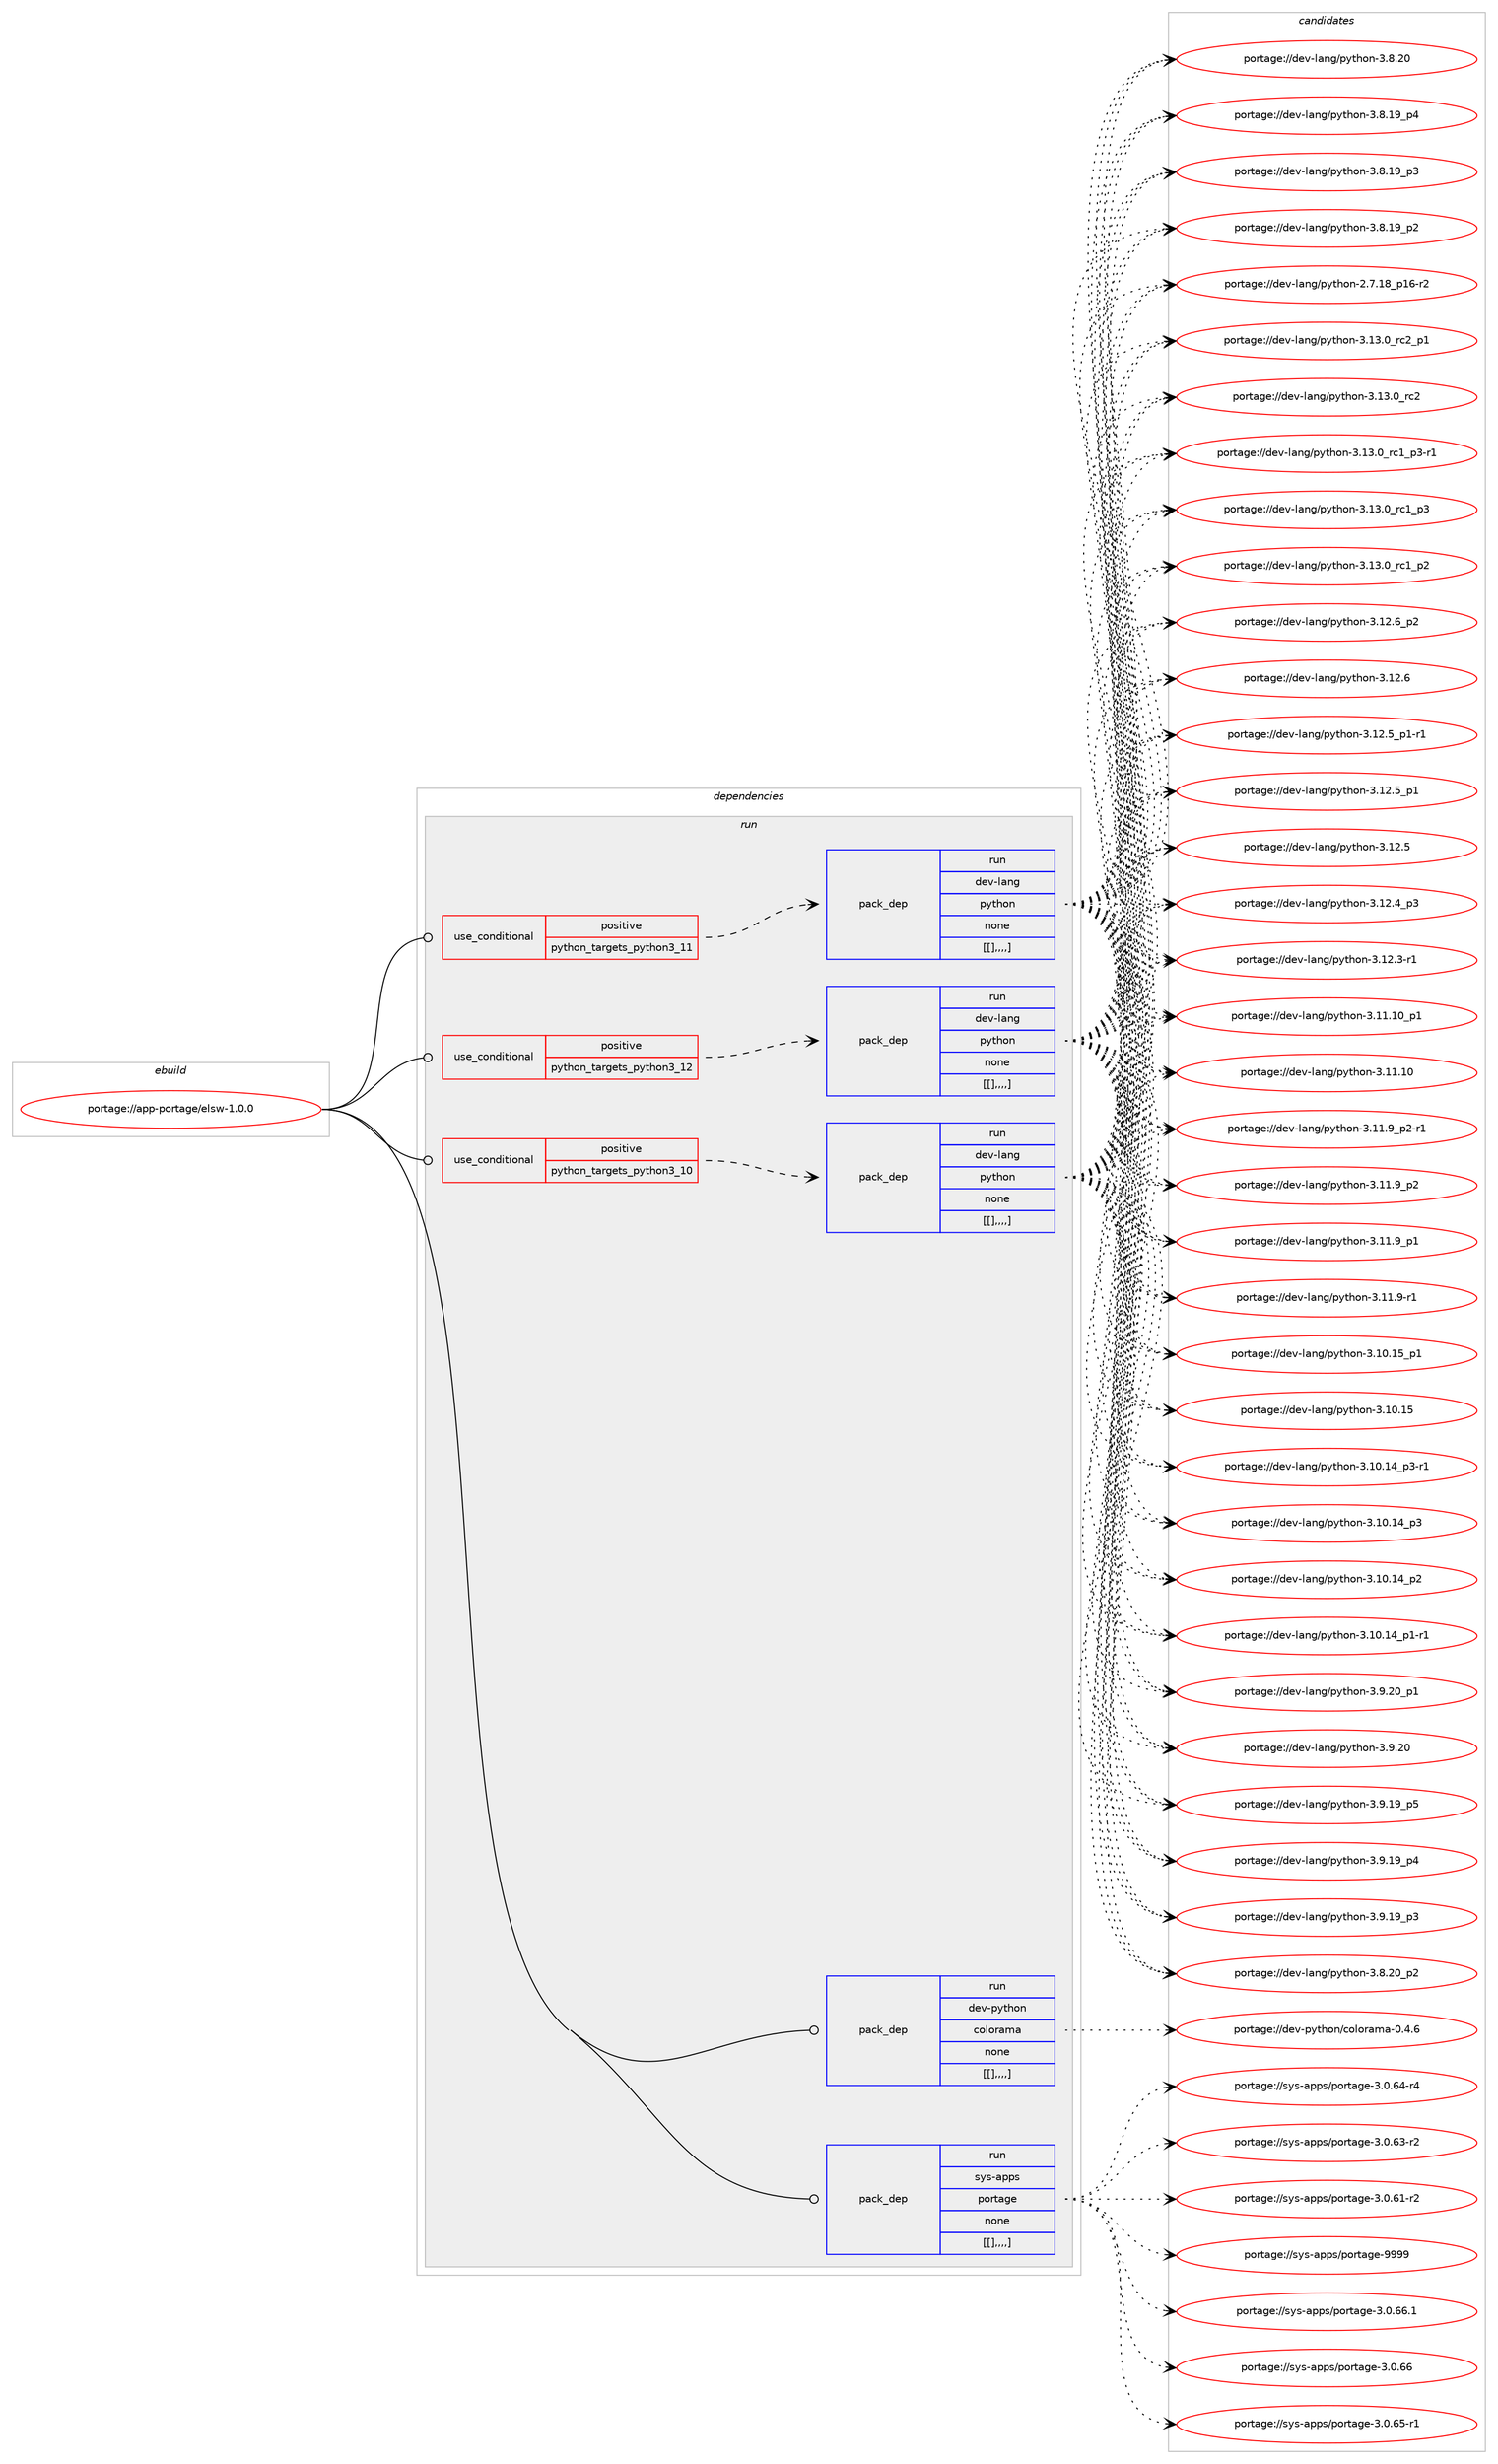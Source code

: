 digraph prolog {

# *************
# Graph options
# *************

newrank=true;
concentrate=true;
compound=true;
graph [rankdir=LR,fontname=Helvetica,fontsize=10,ranksep=1.5];#, ranksep=2.5, nodesep=0.2];
edge  [arrowhead=vee];
node  [fontname=Helvetica,fontsize=10];

# **********
# The ebuild
# **********

subgraph cluster_leftcol {
color=gray;
label=<<i>ebuild</i>>;
id [label="portage://app-portage/elsw-1.0.0", color=red, width=4, href="../app-portage/elsw-1.0.0.svg"];
}

# ****************
# The dependencies
# ****************

subgraph cluster_midcol {
color=gray;
label=<<i>dependencies</i>>;
subgraph cluster_compile {
fillcolor="#eeeeee";
style=filled;
label=<<i>compile</i>>;
}
subgraph cluster_compileandrun {
fillcolor="#eeeeee";
style=filled;
label=<<i>compile and run</i>>;
}
subgraph cluster_run {
fillcolor="#eeeeee";
style=filled;
label=<<i>run</i>>;
subgraph cond14364 {
dependency50769 [label=<<TABLE BORDER="0" CELLBORDER="1" CELLSPACING="0" CELLPADDING="4"><TR><TD ROWSPAN="3" CELLPADDING="10">use_conditional</TD></TR><TR><TD>positive</TD></TR><TR><TD>python_targets_python3_10</TD></TR></TABLE>>, shape=none, color=red];
subgraph pack35948 {
dependency50770 [label=<<TABLE BORDER="0" CELLBORDER="1" CELLSPACING="0" CELLPADDING="4" WIDTH="220"><TR><TD ROWSPAN="6" CELLPADDING="30">pack_dep</TD></TR><TR><TD WIDTH="110">run</TD></TR><TR><TD>dev-lang</TD></TR><TR><TD>python</TD></TR><TR><TD>none</TD></TR><TR><TD>[[],,,,]</TD></TR></TABLE>>, shape=none, color=blue];
}
dependency50769:e -> dependency50770:w [weight=20,style="dashed",arrowhead="vee"];
}
id:e -> dependency50769:w [weight=20,style="solid",arrowhead="odot"];
subgraph cond14365 {
dependency50771 [label=<<TABLE BORDER="0" CELLBORDER="1" CELLSPACING="0" CELLPADDING="4"><TR><TD ROWSPAN="3" CELLPADDING="10">use_conditional</TD></TR><TR><TD>positive</TD></TR><TR><TD>python_targets_python3_11</TD></TR></TABLE>>, shape=none, color=red];
subgraph pack35949 {
dependency50772 [label=<<TABLE BORDER="0" CELLBORDER="1" CELLSPACING="0" CELLPADDING="4" WIDTH="220"><TR><TD ROWSPAN="6" CELLPADDING="30">pack_dep</TD></TR><TR><TD WIDTH="110">run</TD></TR><TR><TD>dev-lang</TD></TR><TR><TD>python</TD></TR><TR><TD>none</TD></TR><TR><TD>[[],,,,]</TD></TR></TABLE>>, shape=none, color=blue];
}
dependency50771:e -> dependency50772:w [weight=20,style="dashed",arrowhead="vee"];
}
id:e -> dependency50771:w [weight=20,style="solid",arrowhead="odot"];
subgraph cond14366 {
dependency50773 [label=<<TABLE BORDER="0" CELLBORDER="1" CELLSPACING="0" CELLPADDING="4"><TR><TD ROWSPAN="3" CELLPADDING="10">use_conditional</TD></TR><TR><TD>positive</TD></TR><TR><TD>python_targets_python3_12</TD></TR></TABLE>>, shape=none, color=red];
subgraph pack35950 {
dependency50774 [label=<<TABLE BORDER="0" CELLBORDER="1" CELLSPACING="0" CELLPADDING="4" WIDTH="220"><TR><TD ROWSPAN="6" CELLPADDING="30">pack_dep</TD></TR><TR><TD WIDTH="110">run</TD></TR><TR><TD>dev-lang</TD></TR><TR><TD>python</TD></TR><TR><TD>none</TD></TR><TR><TD>[[],,,,]</TD></TR></TABLE>>, shape=none, color=blue];
}
dependency50773:e -> dependency50774:w [weight=20,style="dashed",arrowhead="vee"];
}
id:e -> dependency50773:w [weight=20,style="solid",arrowhead="odot"];
subgraph pack35951 {
dependency50775 [label=<<TABLE BORDER="0" CELLBORDER="1" CELLSPACING="0" CELLPADDING="4" WIDTH="220"><TR><TD ROWSPAN="6" CELLPADDING="30">pack_dep</TD></TR><TR><TD WIDTH="110">run</TD></TR><TR><TD>dev-python</TD></TR><TR><TD>colorama</TD></TR><TR><TD>none</TD></TR><TR><TD>[[],,,,]</TD></TR></TABLE>>, shape=none, color=blue];
}
id:e -> dependency50775:w [weight=20,style="solid",arrowhead="odot"];
subgraph pack35952 {
dependency50776 [label=<<TABLE BORDER="0" CELLBORDER="1" CELLSPACING="0" CELLPADDING="4" WIDTH="220"><TR><TD ROWSPAN="6" CELLPADDING="30">pack_dep</TD></TR><TR><TD WIDTH="110">run</TD></TR><TR><TD>sys-apps</TD></TR><TR><TD>portage</TD></TR><TR><TD>none</TD></TR><TR><TD>[[],,,,]</TD></TR></TABLE>>, shape=none, color=blue];
}
id:e -> dependency50776:w [weight=20,style="solid",arrowhead="odot"];
}
}

# **************
# The candidates
# **************

subgraph cluster_choices {
rank=same;
color=gray;
label=<<i>candidates</i>>;

subgraph choice35948 {
color=black;
nodesep=1;
choice100101118451089711010347112121116104111110455146495146489511499509511249 [label="portage://dev-lang/python-3.13.0_rc2_p1", color=red, width=4,href="../dev-lang/python-3.13.0_rc2_p1.svg"];
choice10010111845108971101034711212111610411111045514649514648951149950 [label="portage://dev-lang/python-3.13.0_rc2", color=red, width=4,href="../dev-lang/python-3.13.0_rc2.svg"];
choice1001011184510897110103471121211161041111104551464951464895114994995112514511449 [label="portage://dev-lang/python-3.13.0_rc1_p3-r1", color=red, width=4,href="../dev-lang/python-3.13.0_rc1_p3-r1.svg"];
choice100101118451089711010347112121116104111110455146495146489511499499511251 [label="portage://dev-lang/python-3.13.0_rc1_p3", color=red, width=4,href="../dev-lang/python-3.13.0_rc1_p3.svg"];
choice100101118451089711010347112121116104111110455146495146489511499499511250 [label="portage://dev-lang/python-3.13.0_rc1_p2", color=red, width=4,href="../dev-lang/python-3.13.0_rc1_p2.svg"];
choice100101118451089711010347112121116104111110455146495046549511250 [label="portage://dev-lang/python-3.12.6_p2", color=red, width=4,href="../dev-lang/python-3.12.6_p2.svg"];
choice10010111845108971101034711212111610411111045514649504654 [label="portage://dev-lang/python-3.12.6", color=red, width=4,href="../dev-lang/python-3.12.6.svg"];
choice1001011184510897110103471121211161041111104551464950465395112494511449 [label="portage://dev-lang/python-3.12.5_p1-r1", color=red, width=4,href="../dev-lang/python-3.12.5_p1-r1.svg"];
choice100101118451089711010347112121116104111110455146495046539511249 [label="portage://dev-lang/python-3.12.5_p1", color=red, width=4,href="../dev-lang/python-3.12.5_p1.svg"];
choice10010111845108971101034711212111610411111045514649504653 [label="portage://dev-lang/python-3.12.5", color=red, width=4,href="../dev-lang/python-3.12.5.svg"];
choice100101118451089711010347112121116104111110455146495046529511251 [label="portage://dev-lang/python-3.12.4_p3", color=red, width=4,href="../dev-lang/python-3.12.4_p3.svg"];
choice100101118451089711010347112121116104111110455146495046514511449 [label="portage://dev-lang/python-3.12.3-r1", color=red, width=4,href="../dev-lang/python-3.12.3-r1.svg"];
choice10010111845108971101034711212111610411111045514649494649489511249 [label="portage://dev-lang/python-3.11.10_p1", color=red, width=4,href="../dev-lang/python-3.11.10_p1.svg"];
choice1001011184510897110103471121211161041111104551464949464948 [label="portage://dev-lang/python-3.11.10", color=red, width=4,href="../dev-lang/python-3.11.10.svg"];
choice1001011184510897110103471121211161041111104551464949465795112504511449 [label="portage://dev-lang/python-3.11.9_p2-r1", color=red, width=4,href="../dev-lang/python-3.11.9_p2-r1.svg"];
choice100101118451089711010347112121116104111110455146494946579511250 [label="portage://dev-lang/python-3.11.9_p2", color=red, width=4,href="../dev-lang/python-3.11.9_p2.svg"];
choice100101118451089711010347112121116104111110455146494946579511249 [label="portage://dev-lang/python-3.11.9_p1", color=red, width=4,href="../dev-lang/python-3.11.9_p1.svg"];
choice100101118451089711010347112121116104111110455146494946574511449 [label="portage://dev-lang/python-3.11.9-r1", color=red, width=4,href="../dev-lang/python-3.11.9-r1.svg"];
choice10010111845108971101034711212111610411111045514649484649539511249 [label="portage://dev-lang/python-3.10.15_p1", color=red, width=4,href="../dev-lang/python-3.10.15_p1.svg"];
choice1001011184510897110103471121211161041111104551464948464953 [label="portage://dev-lang/python-3.10.15", color=red, width=4,href="../dev-lang/python-3.10.15.svg"];
choice100101118451089711010347112121116104111110455146494846495295112514511449 [label="portage://dev-lang/python-3.10.14_p3-r1", color=red, width=4,href="../dev-lang/python-3.10.14_p3-r1.svg"];
choice10010111845108971101034711212111610411111045514649484649529511251 [label="portage://dev-lang/python-3.10.14_p3", color=red, width=4,href="../dev-lang/python-3.10.14_p3.svg"];
choice10010111845108971101034711212111610411111045514649484649529511250 [label="portage://dev-lang/python-3.10.14_p2", color=red, width=4,href="../dev-lang/python-3.10.14_p2.svg"];
choice100101118451089711010347112121116104111110455146494846495295112494511449 [label="portage://dev-lang/python-3.10.14_p1-r1", color=red, width=4,href="../dev-lang/python-3.10.14_p1-r1.svg"];
choice100101118451089711010347112121116104111110455146574650489511249 [label="portage://dev-lang/python-3.9.20_p1", color=red, width=4,href="../dev-lang/python-3.9.20_p1.svg"];
choice10010111845108971101034711212111610411111045514657465048 [label="portage://dev-lang/python-3.9.20", color=red, width=4,href="../dev-lang/python-3.9.20.svg"];
choice100101118451089711010347112121116104111110455146574649579511253 [label="portage://dev-lang/python-3.9.19_p5", color=red, width=4,href="../dev-lang/python-3.9.19_p5.svg"];
choice100101118451089711010347112121116104111110455146574649579511252 [label="portage://dev-lang/python-3.9.19_p4", color=red, width=4,href="../dev-lang/python-3.9.19_p4.svg"];
choice100101118451089711010347112121116104111110455146574649579511251 [label="portage://dev-lang/python-3.9.19_p3", color=red, width=4,href="../dev-lang/python-3.9.19_p3.svg"];
choice100101118451089711010347112121116104111110455146564650489511250 [label="portage://dev-lang/python-3.8.20_p2", color=red, width=4,href="../dev-lang/python-3.8.20_p2.svg"];
choice10010111845108971101034711212111610411111045514656465048 [label="portage://dev-lang/python-3.8.20", color=red, width=4,href="../dev-lang/python-3.8.20.svg"];
choice100101118451089711010347112121116104111110455146564649579511252 [label="portage://dev-lang/python-3.8.19_p4", color=red, width=4,href="../dev-lang/python-3.8.19_p4.svg"];
choice100101118451089711010347112121116104111110455146564649579511251 [label="portage://dev-lang/python-3.8.19_p3", color=red, width=4,href="../dev-lang/python-3.8.19_p3.svg"];
choice100101118451089711010347112121116104111110455146564649579511250 [label="portage://dev-lang/python-3.8.19_p2", color=red, width=4,href="../dev-lang/python-3.8.19_p2.svg"];
choice100101118451089711010347112121116104111110455046554649569511249544511450 [label="portage://dev-lang/python-2.7.18_p16-r2", color=red, width=4,href="../dev-lang/python-2.7.18_p16-r2.svg"];
dependency50770:e -> choice100101118451089711010347112121116104111110455146495146489511499509511249:w [style=dotted,weight="100"];
dependency50770:e -> choice10010111845108971101034711212111610411111045514649514648951149950:w [style=dotted,weight="100"];
dependency50770:e -> choice1001011184510897110103471121211161041111104551464951464895114994995112514511449:w [style=dotted,weight="100"];
dependency50770:e -> choice100101118451089711010347112121116104111110455146495146489511499499511251:w [style=dotted,weight="100"];
dependency50770:e -> choice100101118451089711010347112121116104111110455146495146489511499499511250:w [style=dotted,weight="100"];
dependency50770:e -> choice100101118451089711010347112121116104111110455146495046549511250:w [style=dotted,weight="100"];
dependency50770:e -> choice10010111845108971101034711212111610411111045514649504654:w [style=dotted,weight="100"];
dependency50770:e -> choice1001011184510897110103471121211161041111104551464950465395112494511449:w [style=dotted,weight="100"];
dependency50770:e -> choice100101118451089711010347112121116104111110455146495046539511249:w [style=dotted,weight="100"];
dependency50770:e -> choice10010111845108971101034711212111610411111045514649504653:w [style=dotted,weight="100"];
dependency50770:e -> choice100101118451089711010347112121116104111110455146495046529511251:w [style=dotted,weight="100"];
dependency50770:e -> choice100101118451089711010347112121116104111110455146495046514511449:w [style=dotted,weight="100"];
dependency50770:e -> choice10010111845108971101034711212111610411111045514649494649489511249:w [style=dotted,weight="100"];
dependency50770:e -> choice1001011184510897110103471121211161041111104551464949464948:w [style=dotted,weight="100"];
dependency50770:e -> choice1001011184510897110103471121211161041111104551464949465795112504511449:w [style=dotted,weight="100"];
dependency50770:e -> choice100101118451089711010347112121116104111110455146494946579511250:w [style=dotted,weight="100"];
dependency50770:e -> choice100101118451089711010347112121116104111110455146494946579511249:w [style=dotted,weight="100"];
dependency50770:e -> choice100101118451089711010347112121116104111110455146494946574511449:w [style=dotted,weight="100"];
dependency50770:e -> choice10010111845108971101034711212111610411111045514649484649539511249:w [style=dotted,weight="100"];
dependency50770:e -> choice1001011184510897110103471121211161041111104551464948464953:w [style=dotted,weight="100"];
dependency50770:e -> choice100101118451089711010347112121116104111110455146494846495295112514511449:w [style=dotted,weight="100"];
dependency50770:e -> choice10010111845108971101034711212111610411111045514649484649529511251:w [style=dotted,weight="100"];
dependency50770:e -> choice10010111845108971101034711212111610411111045514649484649529511250:w [style=dotted,weight="100"];
dependency50770:e -> choice100101118451089711010347112121116104111110455146494846495295112494511449:w [style=dotted,weight="100"];
dependency50770:e -> choice100101118451089711010347112121116104111110455146574650489511249:w [style=dotted,weight="100"];
dependency50770:e -> choice10010111845108971101034711212111610411111045514657465048:w [style=dotted,weight="100"];
dependency50770:e -> choice100101118451089711010347112121116104111110455146574649579511253:w [style=dotted,weight="100"];
dependency50770:e -> choice100101118451089711010347112121116104111110455146574649579511252:w [style=dotted,weight="100"];
dependency50770:e -> choice100101118451089711010347112121116104111110455146574649579511251:w [style=dotted,weight="100"];
dependency50770:e -> choice100101118451089711010347112121116104111110455146564650489511250:w [style=dotted,weight="100"];
dependency50770:e -> choice10010111845108971101034711212111610411111045514656465048:w [style=dotted,weight="100"];
dependency50770:e -> choice100101118451089711010347112121116104111110455146564649579511252:w [style=dotted,weight="100"];
dependency50770:e -> choice100101118451089711010347112121116104111110455146564649579511251:w [style=dotted,weight="100"];
dependency50770:e -> choice100101118451089711010347112121116104111110455146564649579511250:w [style=dotted,weight="100"];
dependency50770:e -> choice100101118451089711010347112121116104111110455046554649569511249544511450:w [style=dotted,weight="100"];
}
subgraph choice35949 {
color=black;
nodesep=1;
choice100101118451089711010347112121116104111110455146495146489511499509511249 [label="portage://dev-lang/python-3.13.0_rc2_p1", color=red, width=4,href="../dev-lang/python-3.13.0_rc2_p1.svg"];
choice10010111845108971101034711212111610411111045514649514648951149950 [label="portage://dev-lang/python-3.13.0_rc2", color=red, width=4,href="../dev-lang/python-3.13.0_rc2.svg"];
choice1001011184510897110103471121211161041111104551464951464895114994995112514511449 [label="portage://dev-lang/python-3.13.0_rc1_p3-r1", color=red, width=4,href="../dev-lang/python-3.13.0_rc1_p3-r1.svg"];
choice100101118451089711010347112121116104111110455146495146489511499499511251 [label="portage://dev-lang/python-3.13.0_rc1_p3", color=red, width=4,href="../dev-lang/python-3.13.0_rc1_p3.svg"];
choice100101118451089711010347112121116104111110455146495146489511499499511250 [label="portage://dev-lang/python-3.13.0_rc1_p2", color=red, width=4,href="../dev-lang/python-3.13.0_rc1_p2.svg"];
choice100101118451089711010347112121116104111110455146495046549511250 [label="portage://dev-lang/python-3.12.6_p2", color=red, width=4,href="../dev-lang/python-3.12.6_p2.svg"];
choice10010111845108971101034711212111610411111045514649504654 [label="portage://dev-lang/python-3.12.6", color=red, width=4,href="../dev-lang/python-3.12.6.svg"];
choice1001011184510897110103471121211161041111104551464950465395112494511449 [label="portage://dev-lang/python-3.12.5_p1-r1", color=red, width=4,href="../dev-lang/python-3.12.5_p1-r1.svg"];
choice100101118451089711010347112121116104111110455146495046539511249 [label="portage://dev-lang/python-3.12.5_p1", color=red, width=4,href="../dev-lang/python-3.12.5_p1.svg"];
choice10010111845108971101034711212111610411111045514649504653 [label="portage://dev-lang/python-3.12.5", color=red, width=4,href="../dev-lang/python-3.12.5.svg"];
choice100101118451089711010347112121116104111110455146495046529511251 [label="portage://dev-lang/python-3.12.4_p3", color=red, width=4,href="../dev-lang/python-3.12.4_p3.svg"];
choice100101118451089711010347112121116104111110455146495046514511449 [label="portage://dev-lang/python-3.12.3-r1", color=red, width=4,href="../dev-lang/python-3.12.3-r1.svg"];
choice10010111845108971101034711212111610411111045514649494649489511249 [label="portage://dev-lang/python-3.11.10_p1", color=red, width=4,href="../dev-lang/python-3.11.10_p1.svg"];
choice1001011184510897110103471121211161041111104551464949464948 [label="portage://dev-lang/python-3.11.10", color=red, width=4,href="../dev-lang/python-3.11.10.svg"];
choice1001011184510897110103471121211161041111104551464949465795112504511449 [label="portage://dev-lang/python-3.11.9_p2-r1", color=red, width=4,href="../dev-lang/python-3.11.9_p2-r1.svg"];
choice100101118451089711010347112121116104111110455146494946579511250 [label="portage://dev-lang/python-3.11.9_p2", color=red, width=4,href="../dev-lang/python-3.11.9_p2.svg"];
choice100101118451089711010347112121116104111110455146494946579511249 [label="portage://dev-lang/python-3.11.9_p1", color=red, width=4,href="../dev-lang/python-3.11.9_p1.svg"];
choice100101118451089711010347112121116104111110455146494946574511449 [label="portage://dev-lang/python-3.11.9-r1", color=red, width=4,href="../dev-lang/python-3.11.9-r1.svg"];
choice10010111845108971101034711212111610411111045514649484649539511249 [label="portage://dev-lang/python-3.10.15_p1", color=red, width=4,href="../dev-lang/python-3.10.15_p1.svg"];
choice1001011184510897110103471121211161041111104551464948464953 [label="portage://dev-lang/python-3.10.15", color=red, width=4,href="../dev-lang/python-3.10.15.svg"];
choice100101118451089711010347112121116104111110455146494846495295112514511449 [label="portage://dev-lang/python-3.10.14_p3-r1", color=red, width=4,href="../dev-lang/python-3.10.14_p3-r1.svg"];
choice10010111845108971101034711212111610411111045514649484649529511251 [label="portage://dev-lang/python-3.10.14_p3", color=red, width=4,href="../dev-lang/python-3.10.14_p3.svg"];
choice10010111845108971101034711212111610411111045514649484649529511250 [label="portage://dev-lang/python-3.10.14_p2", color=red, width=4,href="../dev-lang/python-3.10.14_p2.svg"];
choice100101118451089711010347112121116104111110455146494846495295112494511449 [label="portage://dev-lang/python-3.10.14_p1-r1", color=red, width=4,href="../dev-lang/python-3.10.14_p1-r1.svg"];
choice100101118451089711010347112121116104111110455146574650489511249 [label="portage://dev-lang/python-3.9.20_p1", color=red, width=4,href="../dev-lang/python-3.9.20_p1.svg"];
choice10010111845108971101034711212111610411111045514657465048 [label="portage://dev-lang/python-3.9.20", color=red, width=4,href="../dev-lang/python-3.9.20.svg"];
choice100101118451089711010347112121116104111110455146574649579511253 [label="portage://dev-lang/python-3.9.19_p5", color=red, width=4,href="../dev-lang/python-3.9.19_p5.svg"];
choice100101118451089711010347112121116104111110455146574649579511252 [label="portage://dev-lang/python-3.9.19_p4", color=red, width=4,href="../dev-lang/python-3.9.19_p4.svg"];
choice100101118451089711010347112121116104111110455146574649579511251 [label="portage://dev-lang/python-3.9.19_p3", color=red, width=4,href="../dev-lang/python-3.9.19_p3.svg"];
choice100101118451089711010347112121116104111110455146564650489511250 [label="portage://dev-lang/python-3.8.20_p2", color=red, width=4,href="../dev-lang/python-3.8.20_p2.svg"];
choice10010111845108971101034711212111610411111045514656465048 [label="portage://dev-lang/python-3.8.20", color=red, width=4,href="../dev-lang/python-3.8.20.svg"];
choice100101118451089711010347112121116104111110455146564649579511252 [label="portage://dev-lang/python-3.8.19_p4", color=red, width=4,href="../dev-lang/python-3.8.19_p4.svg"];
choice100101118451089711010347112121116104111110455146564649579511251 [label="portage://dev-lang/python-3.8.19_p3", color=red, width=4,href="../dev-lang/python-3.8.19_p3.svg"];
choice100101118451089711010347112121116104111110455146564649579511250 [label="portage://dev-lang/python-3.8.19_p2", color=red, width=4,href="../dev-lang/python-3.8.19_p2.svg"];
choice100101118451089711010347112121116104111110455046554649569511249544511450 [label="portage://dev-lang/python-2.7.18_p16-r2", color=red, width=4,href="../dev-lang/python-2.7.18_p16-r2.svg"];
dependency50772:e -> choice100101118451089711010347112121116104111110455146495146489511499509511249:w [style=dotted,weight="100"];
dependency50772:e -> choice10010111845108971101034711212111610411111045514649514648951149950:w [style=dotted,weight="100"];
dependency50772:e -> choice1001011184510897110103471121211161041111104551464951464895114994995112514511449:w [style=dotted,weight="100"];
dependency50772:e -> choice100101118451089711010347112121116104111110455146495146489511499499511251:w [style=dotted,weight="100"];
dependency50772:e -> choice100101118451089711010347112121116104111110455146495146489511499499511250:w [style=dotted,weight="100"];
dependency50772:e -> choice100101118451089711010347112121116104111110455146495046549511250:w [style=dotted,weight="100"];
dependency50772:e -> choice10010111845108971101034711212111610411111045514649504654:w [style=dotted,weight="100"];
dependency50772:e -> choice1001011184510897110103471121211161041111104551464950465395112494511449:w [style=dotted,weight="100"];
dependency50772:e -> choice100101118451089711010347112121116104111110455146495046539511249:w [style=dotted,weight="100"];
dependency50772:e -> choice10010111845108971101034711212111610411111045514649504653:w [style=dotted,weight="100"];
dependency50772:e -> choice100101118451089711010347112121116104111110455146495046529511251:w [style=dotted,weight="100"];
dependency50772:e -> choice100101118451089711010347112121116104111110455146495046514511449:w [style=dotted,weight="100"];
dependency50772:e -> choice10010111845108971101034711212111610411111045514649494649489511249:w [style=dotted,weight="100"];
dependency50772:e -> choice1001011184510897110103471121211161041111104551464949464948:w [style=dotted,weight="100"];
dependency50772:e -> choice1001011184510897110103471121211161041111104551464949465795112504511449:w [style=dotted,weight="100"];
dependency50772:e -> choice100101118451089711010347112121116104111110455146494946579511250:w [style=dotted,weight="100"];
dependency50772:e -> choice100101118451089711010347112121116104111110455146494946579511249:w [style=dotted,weight="100"];
dependency50772:e -> choice100101118451089711010347112121116104111110455146494946574511449:w [style=dotted,weight="100"];
dependency50772:e -> choice10010111845108971101034711212111610411111045514649484649539511249:w [style=dotted,weight="100"];
dependency50772:e -> choice1001011184510897110103471121211161041111104551464948464953:w [style=dotted,weight="100"];
dependency50772:e -> choice100101118451089711010347112121116104111110455146494846495295112514511449:w [style=dotted,weight="100"];
dependency50772:e -> choice10010111845108971101034711212111610411111045514649484649529511251:w [style=dotted,weight="100"];
dependency50772:e -> choice10010111845108971101034711212111610411111045514649484649529511250:w [style=dotted,weight="100"];
dependency50772:e -> choice100101118451089711010347112121116104111110455146494846495295112494511449:w [style=dotted,weight="100"];
dependency50772:e -> choice100101118451089711010347112121116104111110455146574650489511249:w [style=dotted,weight="100"];
dependency50772:e -> choice10010111845108971101034711212111610411111045514657465048:w [style=dotted,weight="100"];
dependency50772:e -> choice100101118451089711010347112121116104111110455146574649579511253:w [style=dotted,weight="100"];
dependency50772:e -> choice100101118451089711010347112121116104111110455146574649579511252:w [style=dotted,weight="100"];
dependency50772:e -> choice100101118451089711010347112121116104111110455146574649579511251:w [style=dotted,weight="100"];
dependency50772:e -> choice100101118451089711010347112121116104111110455146564650489511250:w [style=dotted,weight="100"];
dependency50772:e -> choice10010111845108971101034711212111610411111045514656465048:w [style=dotted,weight="100"];
dependency50772:e -> choice100101118451089711010347112121116104111110455146564649579511252:w [style=dotted,weight="100"];
dependency50772:e -> choice100101118451089711010347112121116104111110455146564649579511251:w [style=dotted,weight="100"];
dependency50772:e -> choice100101118451089711010347112121116104111110455146564649579511250:w [style=dotted,weight="100"];
dependency50772:e -> choice100101118451089711010347112121116104111110455046554649569511249544511450:w [style=dotted,weight="100"];
}
subgraph choice35950 {
color=black;
nodesep=1;
choice100101118451089711010347112121116104111110455146495146489511499509511249 [label="portage://dev-lang/python-3.13.0_rc2_p1", color=red, width=4,href="../dev-lang/python-3.13.0_rc2_p1.svg"];
choice10010111845108971101034711212111610411111045514649514648951149950 [label="portage://dev-lang/python-3.13.0_rc2", color=red, width=4,href="../dev-lang/python-3.13.0_rc2.svg"];
choice1001011184510897110103471121211161041111104551464951464895114994995112514511449 [label="portage://dev-lang/python-3.13.0_rc1_p3-r1", color=red, width=4,href="../dev-lang/python-3.13.0_rc1_p3-r1.svg"];
choice100101118451089711010347112121116104111110455146495146489511499499511251 [label="portage://dev-lang/python-3.13.0_rc1_p3", color=red, width=4,href="../dev-lang/python-3.13.0_rc1_p3.svg"];
choice100101118451089711010347112121116104111110455146495146489511499499511250 [label="portage://dev-lang/python-3.13.0_rc1_p2", color=red, width=4,href="../dev-lang/python-3.13.0_rc1_p2.svg"];
choice100101118451089711010347112121116104111110455146495046549511250 [label="portage://dev-lang/python-3.12.6_p2", color=red, width=4,href="../dev-lang/python-3.12.6_p2.svg"];
choice10010111845108971101034711212111610411111045514649504654 [label="portage://dev-lang/python-3.12.6", color=red, width=4,href="../dev-lang/python-3.12.6.svg"];
choice1001011184510897110103471121211161041111104551464950465395112494511449 [label="portage://dev-lang/python-3.12.5_p1-r1", color=red, width=4,href="../dev-lang/python-3.12.5_p1-r1.svg"];
choice100101118451089711010347112121116104111110455146495046539511249 [label="portage://dev-lang/python-3.12.5_p1", color=red, width=4,href="../dev-lang/python-3.12.5_p1.svg"];
choice10010111845108971101034711212111610411111045514649504653 [label="portage://dev-lang/python-3.12.5", color=red, width=4,href="../dev-lang/python-3.12.5.svg"];
choice100101118451089711010347112121116104111110455146495046529511251 [label="portage://dev-lang/python-3.12.4_p3", color=red, width=4,href="../dev-lang/python-3.12.4_p3.svg"];
choice100101118451089711010347112121116104111110455146495046514511449 [label="portage://dev-lang/python-3.12.3-r1", color=red, width=4,href="../dev-lang/python-3.12.3-r1.svg"];
choice10010111845108971101034711212111610411111045514649494649489511249 [label="portage://dev-lang/python-3.11.10_p1", color=red, width=4,href="../dev-lang/python-3.11.10_p1.svg"];
choice1001011184510897110103471121211161041111104551464949464948 [label="portage://dev-lang/python-3.11.10", color=red, width=4,href="../dev-lang/python-3.11.10.svg"];
choice1001011184510897110103471121211161041111104551464949465795112504511449 [label="portage://dev-lang/python-3.11.9_p2-r1", color=red, width=4,href="../dev-lang/python-3.11.9_p2-r1.svg"];
choice100101118451089711010347112121116104111110455146494946579511250 [label="portage://dev-lang/python-3.11.9_p2", color=red, width=4,href="../dev-lang/python-3.11.9_p2.svg"];
choice100101118451089711010347112121116104111110455146494946579511249 [label="portage://dev-lang/python-3.11.9_p1", color=red, width=4,href="../dev-lang/python-3.11.9_p1.svg"];
choice100101118451089711010347112121116104111110455146494946574511449 [label="portage://dev-lang/python-3.11.9-r1", color=red, width=4,href="../dev-lang/python-3.11.9-r1.svg"];
choice10010111845108971101034711212111610411111045514649484649539511249 [label="portage://dev-lang/python-3.10.15_p1", color=red, width=4,href="../dev-lang/python-3.10.15_p1.svg"];
choice1001011184510897110103471121211161041111104551464948464953 [label="portage://dev-lang/python-3.10.15", color=red, width=4,href="../dev-lang/python-3.10.15.svg"];
choice100101118451089711010347112121116104111110455146494846495295112514511449 [label="portage://dev-lang/python-3.10.14_p3-r1", color=red, width=4,href="../dev-lang/python-3.10.14_p3-r1.svg"];
choice10010111845108971101034711212111610411111045514649484649529511251 [label="portage://dev-lang/python-3.10.14_p3", color=red, width=4,href="../dev-lang/python-3.10.14_p3.svg"];
choice10010111845108971101034711212111610411111045514649484649529511250 [label="portage://dev-lang/python-3.10.14_p2", color=red, width=4,href="../dev-lang/python-3.10.14_p2.svg"];
choice100101118451089711010347112121116104111110455146494846495295112494511449 [label="portage://dev-lang/python-3.10.14_p1-r1", color=red, width=4,href="../dev-lang/python-3.10.14_p1-r1.svg"];
choice100101118451089711010347112121116104111110455146574650489511249 [label="portage://dev-lang/python-3.9.20_p1", color=red, width=4,href="../dev-lang/python-3.9.20_p1.svg"];
choice10010111845108971101034711212111610411111045514657465048 [label="portage://dev-lang/python-3.9.20", color=red, width=4,href="../dev-lang/python-3.9.20.svg"];
choice100101118451089711010347112121116104111110455146574649579511253 [label="portage://dev-lang/python-3.9.19_p5", color=red, width=4,href="../dev-lang/python-3.9.19_p5.svg"];
choice100101118451089711010347112121116104111110455146574649579511252 [label="portage://dev-lang/python-3.9.19_p4", color=red, width=4,href="../dev-lang/python-3.9.19_p4.svg"];
choice100101118451089711010347112121116104111110455146574649579511251 [label="portage://dev-lang/python-3.9.19_p3", color=red, width=4,href="../dev-lang/python-3.9.19_p3.svg"];
choice100101118451089711010347112121116104111110455146564650489511250 [label="portage://dev-lang/python-3.8.20_p2", color=red, width=4,href="../dev-lang/python-3.8.20_p2.svg"];
choice10010111845108971101034711212111610411111045514656465048 [label="portage://dev-lang/python-3.8.20", color=red, width=4,href="../dev-lang/python-3.8.20.svg"];
choice100101118451089711010347112121116104111110455146564649579511252 [label="portage://dev-lang/python-3.8.19_p4", color=red, width=4,href="../dev-lang/python-3.8.19_p4.svg"];
choice100101118451089711010347112121116104111110455146564649579511251 [label="portage://dev-lang/python-3.8.19_p3", color=red, width=4,href="../dev-lang/python-3.8.19_p3.svg"];
choice100101118451089711010347112121116104111110455146564649579511250 [label="portage://dev-lang/python-3.8.19_p2", color=red, width=4,href="../dev-lang/python-3.8.19_p2.svg"];
choice100101118451089711010347112121116104111110455046554649569511249544511450 [label="portage://dev-lang/python-2.7.18_p16-r2", color=red, width=4,href="../dev-lang/python-2.7.18_p16-r2.svg"];
dependency50774:e -> choice100101118451089711010347112121116104111110455146495146489511499509511249:w [style=dotted,weight="100"];
dependency50774:e -> choice10010111845108971101034711212111610411111045514649514648951149950:w [style=dotted,weight="100"];
dependency50774:e -> choice1001011184510897110103471121211161041111104551464951464895114994995112514511449:w [style=dotted,weight="100"];
dependency50774:e -> choice100101118451089711010347112121116104111110455146495146489511499499511251:w [style=dotted,weight="100"];
dependency50774:e -> choice100101118451089711010347112121116104111110455146495146489511499499511250:w [style=dotted,weight="100"];
dependency50774:e -> choice100101118451089711010347112121116104111110455146495046549511250:w [style=dotted,weight="100"];
dependency50774:e -> choice10010111845108971101034711212111610411111045514649504654:w [style=dotted,weight="100"];
dependency50774:e -> choice1001011184510897110103471121211161041111104551464950465395112494511449:w [style=dotted,weight="100"];
dependency50774:e -> choice100101118451089711010347112121116104111110455146495046539511249:w [style=dotted,weight="100"];
dependency50774:e -> choice10010111845108971101034711212111610411111045514649504653:w [style=dotted,weight="100"];
dependency50774:e -> choice100101118451089711010347112121116104111110455146495046529511251:w [style=dotted,weight="100"];
dependency50774:e -> choice100101118451089711010347112121116104111110455146495046514511449:w [style=dotted,weight="100"];
dependency50774:e -> choice10010111845108971101034711212111610411111045514649494649489511249:w [style=dotted,weight="100"];
dependency50774:e -> choice1001011184510897110103471121211161041111104551464949464948:w [style=dotted,weight="100"];
dependency50774:e -> choice1001011184510897110103471121211161041111104551464949465795112504511449:w [style=dotted,weight="100"];
dependency50774:e -> choice100101118451089711010347112121116104111110455146494946579511250:w [style=dotted,weight="100"];
dependency50774:e -> choice100101118451089711010347112121116104111110455146494946579511249:w [style=dotted,weight="100"];
dependency50774:e -> choice100101118451089711010347112121116104111110455146494946574511449:w [style=dotted,weight="100"];
dependency50774:e -> choice10010111845108971101034711212111610411111045514649484649539511249:w [style=dotted,weight="100"];
dependency50774:e -> choice1001011184510897110103471121211161041111104551464948464953:w [style=dotted,weight="100"];
dependency50774:e -> choice100101118451089711010347112121116104111110455146494846495295112514511449:w [style=dotted,weight="100"];
dependency50774:e -> choice10010111845108971101034711212111610411111045514649484649529511251:w [style=dotted,weight="100"];
dependency50774:e -> choice10010111845108971101034711212111610411111045514649484649529511250:w [style=dotted,weight="100"];
dependency50774:e -> choice100101118451089711010347112121116104111110455146494846495295112494511449:w [style=dotted,weight="100"];
dependency50774:e -> choice100101118451089711010347112121116104111110455146574650489511249:w [style=dotted,weight="100"];
dependency50774:e -> choice10010111845108971101034711212111610411111045514657465048:w [style=dotted,weight="100"];
dependency50774:e -> choice100101118451089711010347112121116104111110455146574649579511253:w [style=dotted,weight="100"];
dependency50774:e -> choice100101118451089711010347112121116104111110455146574649579511252:w [style=dotted,weight="100"];
dependency50774:e -> choice100101118451089711010347112121116104111110455146574649579511251:w [style=dotted,weight="100"];
dependency50774:e -> choice100101118451089711010347112121116104111110455146564650489511250:w [style=dotted,weight="100"];
dependency50774:e -> choice10010111845108971101034711212111610411111045514656465048:w [style=dotted,weight="100"];
dependency50774:e -> choice100101118451089711010347112121116104111110455146564649579511252:w [style=dotted,weight="100"];
dependency50774:e -> choice100101118451089711010347112121116104111110455146564649579511251:w [style=dotted,weight="100"];
dependency50774:e -> choice100101118451089711010347112121116104111110455146564649579511250:w [style=dotted,weight="100"];
dependency50774:e -> choice100101118451089711010347112121116104111110455046554649569511249544511450:w [style=dotted,weight="100"];
}
subgraph choice35951 {
color=black;
nodesep=1;
choice1001011184511212111610411111047991111081111149710997454846524654 [label="portage://dev-python/colorama-0.4.6", color=red, width=4,href="../dev-python/colorama-0.4.6.svg"];
dependency50775:e -> choice1001011184511212111610411111047991111081111149710997454846524654:w [style=dotted,weight="100"];
}
subgraph choice35952 {
color=black;
nodesep=1;
choice115121115459711211211547112111114116971031014557575757 [label="portage://sys-apps/portage-9999", color=red, width=4,href="../sys-apps/portage-9999.svg"];
choice11512111545971121121154711211111411697103101455146484654544649 [label="portage://sys-apps/portage-3.0.66.1", color=red, width=4,href="../sys-apps/portage-3.0.66.1.svg"];
choice1151211154597112112115471121111141169710310145514648465454 [label="portage://sys-apps/portage-3.0.66", color=red, width=4,href="../sys-apps/portage-3.0.66.svg"];
choice11512111545971121121154711211111411697103101455146484654534511449 [label="portage://sys-apps/portage-3.0.65-r1", color=red, width=4,href="../sys-apps/portage-3.0.65-r1.svg"];
choice11512111545971121121154711211111411697103101455146484654524511452 [label="portage://sys-apps/portage-3.0.64-r4", color=red, width=4,href="../sys-apps/portage-3.0.64-r4.svg"];
choice11512111545971121121154711211111411697103101455146484654514511450 [label="portage://sys-apps/portage-3.0.63-r2", color=red, width=4,href="../sys-apps/portage-3.0.63-r2.svg"];
choice11512111545971121121154711211111411697103101455146484654494511450 [label="portage://sys-apps/portage-3.0.61-r2", color=red, width=4,href="../sys-apps/portage-3.0.61-r2.svg"];
dependency50776:e -> choice115121115459711211211547112111114116971031014557575757:w [style=dotted,weight="100"];
dependency50776:e -> choice11512111545971121121154711211111411697103101455146484654544649:w [style=dotted,weight="100"];
dependency50776:e -> choice1151211154597112112115471121111141169710310145514648465454:w [style=dotted,weight="100"];
dependency50776:e -> choice11512111545971121121154711211111411697103101455146484654534511449:w [style=dotted,weight="100"];
dependency50776:e -> choice11512111545971121121154711211111411697103101455146484654524511452:w [style=dotted,weight="100"];
dependency50776:e -> choice11512111545971121121154711211111411697103101455146484654514511450:w [style=dotted,weight="100"];
dependency50776:e -> choice11512111545971121121154711211111411697103101455146484654494511450:w [style=dotted,weight="100"];
}
}

}
